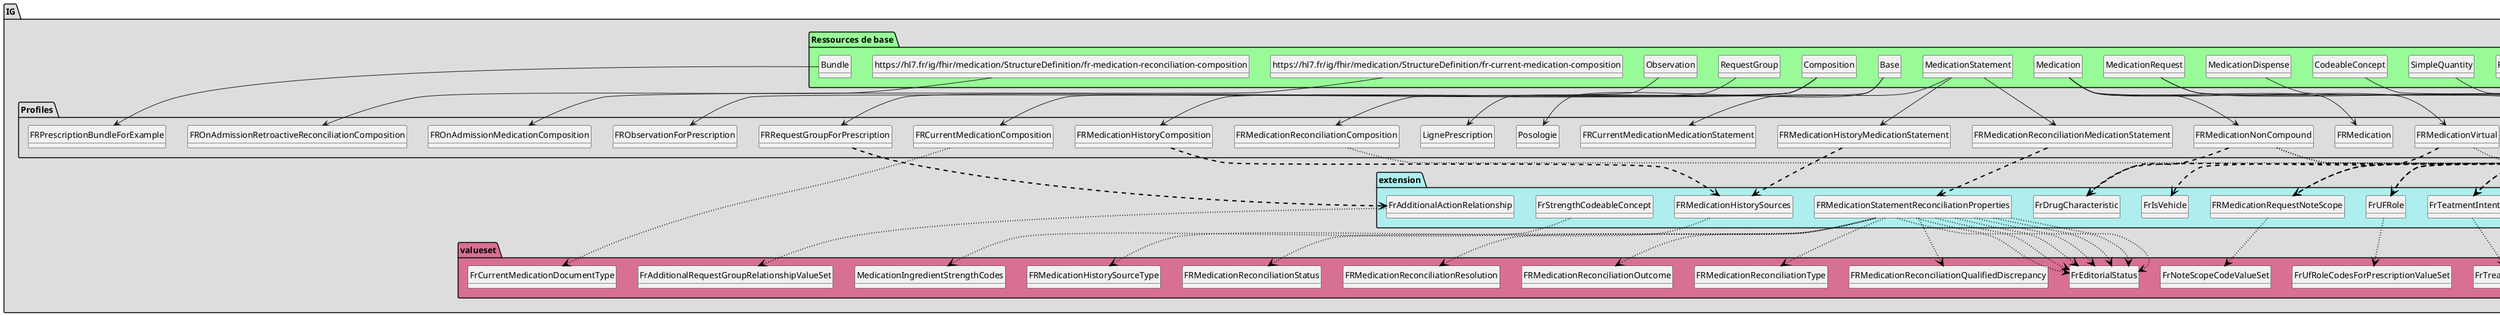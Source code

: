 @startuml
set namespaceSeparator ?
hide circle
hide class fields

package IG #DDDDDD{

     package Profiles #DDDDDD{

        class FrRangeMedication{

             Range.low => [None..None]
             Range.high => [None..None]
        } 

        class FrRatioMedication{

             Ratio.numerator => [None..None]
             Ratio.denominator => [None..None]
        } 

        class FrSimpleQuantityMedication{

             Quantity => [None..None]
             Quantity.system => [1..None]
             Quantity.code => [1..None]
        } 

        class FRCurrentMedicationComposition{

             Composition.implicitRules => [None..0]
             Composition.language => [None..None]
             Composition.type => [None..None]
             Composition.subject => [1..None]
             Composition.subject.type => [1..None]
             Composition.encounter => [None..None]
             Composition.date => [None..None]
             Composition.author => [None..1]
             Composition.title => [None..None]
             Composition.attester.party => [None..None]
             Composition.section => [1..1]
             Composition.section.title => [None..None]
             Composition.section.author => [None..0]
             Composition.section.focus => [None..0]
             Composition.section.mode => [1..None]
             Composition.section.orderedBy => [None..None]
             Composition.section.entry => [None..None]
             Composition.section.section => [None..0]
        } 

        class FRCurrentMedicationMedicationStatement{

             MedicationStatement.implicitRules => [None..0]
             MedicationStatement.language => [None..None]
             MedicationStatement.status => [None..None]
             MedicationStatement.medication[x] => [None..None]
             MedicationStatement.medication[x].reference => [1..None]
             MedicationStatement.medication[x].type => [None..None]
             MedicationStatement.medication[x].identifier => [None..0]
             MedicationStatement.subject => [None..None]
             MedicationStatement.subject.type => [None..None]
             MedicationStatement.dosage => [None..None]
             MedicationStatement.dosage.doseAndRate => [None..None]
             MedicationStatement.dosage.doseAndRate.dose[x] => [None..None]
             MedicationStatement.dosage.doseAndRate.rate[x] => [None..None]
             MedicationStatement.dosage.maxDosePerPeriod => [None..None]
             MedicationStatement.dosage.maxDosePerAdministration => [None..None]
             MedicationStatement.dosage.maxDosePerLifetime => [None..None]
        } 

        class FRInpatientMedicationDispense{

             MedicationDispense.medication[x] => [None..None]
             MedicationDispense.subject => [None..None]
             MedicationDispense.performer.actor => [None..None]
             MedicationDispense.authorizingPrescription => [None..None]
             MedicationDispense.receiver => [None..None]
        } 

        class FRInpatientMedicationRequest{

             MedicationRequest.extension => [None..None]
             MedicationRequest.extension:treatmentIntent => <&plus>[0..1]
             MedicationRequest.extension:treatmentIntent.value[x].coding => <&plus>[None..None]
             MedicationRequest.medication[x] => [None..None]
             MedicationRequest.medication[x]:medicationReference => [0..1]
             MedicationRequest.medication[x]:medicationReference.extension:toDispense => <&plus>[0..1]
             MedicationRequest.medication[x]:medicationCodeableConcept => [0..1]
             MedicationRequest.medication[x]:medicationCodeableConcept.extension:toDispense => <&plus>[0..1]
             MedicationRequest.subject => [None..None]
             MedicationRequest.encounter => [None..None]
             MedicationRequest.supportingInformation.extension:UFRole => <&plus>[0..1]
             MedicationRequest.requester => [1..None]
             MedicationRequest.note.extension:noteScope => <&plus>[0..1]
             MedicationRequest.dosageInstruction => [1..None]
             MedicationRequest.dosageInstruction.timing.repeat.extension:AdditionalWhenValues => <&plus>[0..1]
             MedicationRequest.dosageInstruction.route => [None..None]
             MedicationRequest.dosageInstruction.method => [None..None]
             MedicationRequest.dosageInstruction.doseAndRate.extension:BasisOfDoseComponent => <&plus>[0..1]
             MedicationRequest.dosageInstruction.doseAndRate.dose[x] => [None..None]
             MedicationRequest.dosageInstruction.doseAndRate.dose[x]:doseRange => [0..1]
             MedicationRequest.dosageInstruction.doseAndRate.dose[x]:doseQuantity => [0..1]
             MedicationRequest.dosageInstruction.doseAndRate.rate[x] => [None..None]
             MedicationRequest.dosageInstruction.doseAndRate.rate[x]:rateRatio => [0..1]
             MedicationRequest.dosageInstruction.doseAndRate.rate[x]:rateRange => [0..1]
             MedicationRequest.dosageInstruction.doseAndRate.rate[x]:rateQuantity => [0..1]
             MedicationRequest.dosageInstruction.maxDosePerPeriod.numerator => [None..None]
             MedicationRequest.dosageInstruction.maxDosePerPeriod.denominator => [None..None]
             MedicationRequest.dosageInstruction.maxDosePerAdministration => [None..None]
             MedicationRequest.dosageInstruction.maxDosePerLifetime => [None..None]
             MedicationRequest.dispenseRequest.initialFill => [None..0]
             MedicationRequest.dispenseRequest.dispenseInterval => [None..0]
             MedicationRequest.dispenseRequest.validityPeriod.start => [1..None]
             MedicationRequest.dispenseRequest.validityPeriod.end => [None..None]
             MedicationRequest.dispenseRequest.quantity => [None..0]
             MedicationRequest.dispenseRequest.expectedSupplyDuration.comparator => [None..0]
             MedicationRequest.dispenseRequest.performer => [None..0]
        } 

        class LignePrescription{

             fr-ligne-prescription => [None..None]
             fr-ligne-prescription.traitement => [0..1]
             fr-ligne-prescription.traitement.identifiant => [0..1]
             fr-ligne-prescription.traitement.dosage => [0..*]
             fr-ligne-prescription.traitement.dosage.valeur => [0..1]
             fr-ligne-prescription.traitement.dosage.unite => [0..1]
             fr-ligne-prescription.traitement.forme => [0..1]
             fr-ligne-prescription.dateDebut => [0..1]
             fr-ligne-prescription.dateFin => [0..1]
             fr-ligne-prescription.posologie => [0..*]
        } 

        class FrRedicationCompound{

             Medication.code => [1..None]
             Medication.code.text => [1..None]
             Medication.form => [None..None]
             Medication.ingredient => [1..None]
             Medication.ingredient.extension => [None..None]
             Medication.ingredient.extension:IsVehicle => <&plus>[0..1]
             Medication.ingredient.item[x] => [None..None]
             Medication.ingredient.item[x]:itemReference => [0..1]
             Medication.batch => [None..0]
        } 

        class FRMedicationHistoryComposition{

             Composition.implicitRules => [None..0]
             Composition.language => [None..None]
             Composition.type => [None..None]
             Composition.type.coding => [1..1]
             Composition.subject => [1..None]
             Composition.subject.type => [None..None]
             Composition.date => [None..None]
             Composition.author => [None..None]
             Composition.title => [None..None]
             Composition.attester => [1..1]
             Composition.attester.party => [1..None]
             Composition.attester.party.reference => [1..None]
             Composition.attester.party.identifier => [None..0]
             Composition.section => [1..1]
             Composition.section.extension => [None..None]
             Composition.section.extension:compositionSourcing => <&plus>[0..*]
             Composition.section.title => [None..None]
             Composition.section.code.coding => [None..None]
             Composition.section.author => [None..0]
             Composition.section.focus => [None..0]
             Composition.section.mode => [1..None]
             Composition.section.orderedBy => [None..None]
             Composition.section.entry => [None..None]
             Composition.section.section => [None..0]
        } 

        class FRMedicationHistoryMedicationStatement{

             MedicationStatement.meta.tag => [None..0]
             MedicationStatement.implicitRules => [None..0]
             MedicationStatement.language => [None..None]
             MedicationStatement.extension => [None..None]
             MedicationStatement.extension:statementSourcing => <&plus>[0..1]
             MedicationStatement.status => [None..None]
             MedicationStatement.medication[x] => [None..None]
             MedicationStatement.medication[x].reference => [1..None]
             MedicationStatement.medication[x].type => [None..None]
             MedicationStatement.medication[x].identifier => [None..0]
             MedicationStatement.subject => [None..None]
             MedicationStatement.subject.type => [None..None]
             MedicationStatement.informationSource => [None..0]
             MedicationStatement.dosage => [None..None]
             MedicationStatement.dosage.doseAndRate.dose[x] => [None..None]
             MedicationStatement.dosage.doseAndRate.rate[x] => [None..None]
             MedicationStatement.dosage.maxDosePerPeriod => [None..None]
             MedicationStatement.dosage.maxDosePerAdministration => [None..None]
             MedicationStatement.dosage.maxDosePerLifetime => [None..None]
        } 

        class FRMedicationNonCompound{

             Medication.extension => [None..None]
             Medication.extension:drugCharacteristic => <&plus>[0..*]
             Medication.code => [1..None]
             Medication.code.coding => [1..None]
             Medication.code.coding:nonCompoundCode => [1..1]
             Medication.code.text => [None..None]
             Medication.form => [None..None]
             Medication.amount => [None..None]
             Medication.ingredient => [None..None]
             Medication.ingredient.item[x] => [None..None]
             Medication.ingredient.strength => [None..None]
             Medication.batch => [None..None]
        } 

        class FRMedicationReconciliationComposition{

             Composition.implicitRules => [None..0]
             Composition.language => [None..None]
             Composition.status => [None..None]
             Composition.type => [None..None]
             Composition.subject => [1..None]
             Composition.subject.type => [None..None]
             Composition.author => [None..None]
             Composition.author.type => [None..None]
             Composition.attester.party => [1..None]
             Composition.attester.party.reference => [1..None]
             Composition.attester.party.type => [None..None]
             Composition.attester.party.identifier => [None..0]
             Composition.section => [3..3]
             Composition.section:MedicationHistory => [1..1]
             Composition.section:MedicationHistory.title => [1..None]
             Composition.section:MedicationHistory.code => [None..None]
             Composition.section:MedicationHistory.author => [None..0]
             Composition.section:MedicationHistory.focus => [None..0]
             Composition.section:MedicationHistory.mode => [1..None]
             Composition.section:MedicationHistory.orderedBy => [None..None]
             Composition.section:MedicationHistory.entry => [1..1]
             Composition.section:MedicationHistory.section => [None..0]
             Composition.section:CurrentMedication => [1..1]
             Composition.section:CurrentMedication.title => [1..None]
             Composition.section:CurrentMedication.author => [None..0]
             Composition.section:CurrentMedication.focus => [None..0]
             Composition.section:CurrentMedication.mode => [1..None]
             Composition.section:CurrentMedication.orderedBy => [None..None]
             Composition.section:CurrentMedication.entry => [1..1]
             Composition.section:CurrentMedication.section => [None..0]
             Composition.section:Reconciliation => [1..1]
             Composition.section:Reconciliation.title => [1..None]
             Composition.section:Reconciliation.author => [None..0]
             Composition.section:Reconciliation.author.reference => [1..None]
             Composition.section:Reconciliation.author.type => [None..None]
             Composition.section:Reconciliation.author.identifier => [None..0]
             Composition.section:Reconciliation.focus => [None..0]
             Composition.section:Reconciliation.mode => [1..None]
             Composition.section:Reconciliation.entry => [None..None]
             Composition.section:Reconciliation.section => [None..0]
        } 

        class FRMedicationReconciliationMedicationStatement{

             MedicationStatement.meta.tag => [None..0]
             MedicationStatement.implicitRules => [None..0]
             MedicationStatement.extension => [None..None]
             MedicationStatement.extension:reconciliation => <&plus>[0..1]
             MedicationStatement.status => [None..None]
             MedicationStatement.medication[x] => [None..None]
             MedicationStatement.subject => [None..None]
             MedicationStatement.subject.reference => [1..None]
             MedicationStatement.subject.type => [None..None]
             MedicationStatement.subject.identifier => [None..0]
             MedicationStatement.informationSource => [None..0]
             MedicationStatement.derivedFrom => [1..2]
             MedicationStatement.derivedFrom:fromMedicationHistory => [0..1]
             MedicationStatement.derivedFrom:fromMedicationHistory.reference => [1..None]
             MedicationStatement.derivedFrom:fromMedicationHistory.identifier => [None..0]
             MedicationStatement.derivedFrom:fromCurrentMedication => [0..1]
             MedicationStatement.derivedFrom:fromCurrentMedication.reference => [1..None]
             MedicationStatement.derivedFrom:fromCurrentMedication.identifier => [None..0]
             MedicationStatement.note => [None..None]
             MedicationStatement.dosage.doseAndRate.dose[x] => [None..None]
             MedicationStatement.dosage.doseAndRate.rate[x] => [None..None]
             MedicationStatement.dosage.maxDosePerPeriod => [None..None]
             MedicationStatement.dosage.maxDosePerAdministration => [None..None]
             MedicationStatement.dosage.maxDosePerLifetime => [None..None]
        } 

        class FRMedicationVirtual{

             Medication.extension => [None..None]
             Medication.extension:drugCharacteristic => <&plus>[0..*]
             Medication.form => [1..None]
             Medication.ingredient => [1..None]
             Medication.ingredient.strength => [1..None]
        } 

        class FRMedication{

             Medication.implicitRules => [None..0]
             Medication.amount => [None..0]
             Medication.ingredient.item[x] => [None..None]
             Medication.ingredient.strength => [None..None]
             Medication.batch => [None..0]
        } 

        class FRMedicationRequest{

             MedicationRequest.extension => [None..None]
             MedicationRequest.extension:treatmentIntent => <&plus>[0..1]
             MedicationRequest.medication[x] => [None..None]
             MedicationRequest.medication[x]:medicationReference => [0..1]
             MedicationRequest.medication[x]:medicationReference.extension:toDispense => <&plus>[0..1]
             MedicationRequest.medication[x]:medicationCodeableConcept => [0..1]
             MedicationRequest.medication[x]:medicationCodeableConcept.extension:toDispense => <&plus>[0..1]
             MedicationRequest.subject => [None..None]
             MedicationRequest.encounter => [None..None]
             MedicationRequest.supportingInformation.extension:UFRole => <&plus>[0..1]
             MedicationRequest.requester => [1..None]
             MedicationRequest.note.extension:noteScope => <&plus>[0..1]
             MedicationRequest.dosageInstruction => [1..None]
             MedicationRequest.dosageInstruction.timing.repeat.extension:AdditionalWhenValues => <&plus>[0..1]
             MedicationRequest.dosageInstruction.route => [None..None]
             MedicationRequest.dosageInstruction.method => [None..None]
             MedicationRequest.dosageInstruction.doseAndRate.extension:BasisOfDoseComponent => <&plus>[0..1]
             MedicationRequest.dosageInstruction.doseAndRate.dose[x] => [None..None]
             MedicationRequest.dosageInstruction.doseAndRate.dose[x]:doseRange => [0..1]
             MedicationRequest.dosageInstruction.doseAndRate.dose[x]:doseQuantity => [0..1]
             MedicationRequest.dosageInstruction.doseAndRate.rate[x] => [None..None]
             MedicationRequest.dosageInstruction.doseAndRate.rate[x]:rateRatio => [0..1]
             MedicationRequest.dosageInstruction.doseAndRate.rate[x]:rateRange => [0..1]
             MedicationRequest.dosageInstruction.doseAndRate.rate[x]:rateQuantity => [0..1]
             MedicationRequest.dosageInstruction.maxDosePerPeriod.numerator => [None..None]
             MedicationRequest.dosageInstruction.maxDosePerPeriod.denominator => [None..None]
             MedicationRequest.dosageInstruction.maxDosePerAdministration => [None..None]
             MedicationRequest.dosageInstruction.maxDosePerLifetime => [None..None]
        } 

        class FRMPSubstance{

             CodeableConcept.coding => [None..None]
        } 

        class FRObservationForPrescription{

             Observation.subject => [1..None]
        } 

        class FROnAdmissionMedicationComposition{

             Composition => [None..None]
             Composition.type => [None..None]
        } 

        class FROnAdmissionRetroactiveReconciliationComposition{

             Composition => [None..None]
             Composition.type => [None..None]
             Composition.section:CurrentMedication => [None..None]
             Composition.section:CurrentMedication.entry => [None..None]
        } 

        class Posologie{

             fr-posologie => [None..None]
             fr-posologie.doseEtDebit => [0..*]
             fr-posologie.doseEtDebit.dose[x] => [0..1]
             fr-posologie.doseEtDebit.rate[x] => [0..1]
             fr-posologie.sequence => [0..1]
             fr-posologie.evenementFinSequence => [0..1]
             fr-posologie.voieAdministration => [0..1]
             fr-posologie.siteAdministration => [0..1]
             fr-posologie.quantitePrescrite => [0..*]
             fr-posologie.quantitePrescrite.valeur => [0..1]
             fr-posologie.quantitePrescrite.valeurMax => [0..1]
             fr-posologie.quantitePrescrite.unite => [0..1]
             fr-posologie.quantiteMaxParPeriode => [0..*]
             fr-posologie.quantiteMaxParPeriode.valeurQuantite => [0..1]
             fr-posologie.quantiteMaxParPeriode.uniteQuantite => [0..1]
             fr-posologie.quantiteMaxParPeriode.valeurTemps => [0..1]
             fr-posologie.quantiteMaxParPeriode.uniteTemps => [0..1]
             fr-posologie.conditionDePrise => [0..*]
             fr-posologie.instructionPatient => [0..1]
             fr-posologie.frequence => [0..1]
             fr-posologie.frequence.valeur => [0..1]
             fr-posologie.frequence.repetitionPeriode => [0..1]
             fr-posologie.frequence.unitePeriode => [0..1]
             fr-posologie.frequence.jourSemaine => [0..*]
             fr-posologie.frequence.heurePrise => [0..1]
             fr-posologie.frequence.precision => [0..1]
             fr-posologie.dureeAdministration => [0..1]
             fr-posologie.dureeAdministration.duree => [0..1]
             fr-posologie.dureeAdministration.dureeUnite => [0..1]
             fr-posologie.dureeAdministration.dureeMax => [0..1]
             fr-posologie.date[x] => [0..1]
             fr-posologie.datePeriod => [0..1]
             fr-posologie.dateDuration => [0..1]
             fr-posologie.dateRange => [0..1]
             fr-posologie.dateDePrise => [0..*]
             fr-posologie.momentDePrise => [0..*]
             fr-posologie.momentDePrise.code => [0..1]
             fr-posologie.momentDePrise.offset => [0..1]
        } 

        class FRPrescriptionBundleForExample{

             Bundle.implicitRules => [None..0]
             Bundle.language => [None..None]
             Bundle.type => [None..None]
        } 

        class FRRequestGroupForPrescription{

             RequestGroup.groupIdentifier => [1..None]
             RequestGroup.action.relatedAction.extension => [None..None]
             RequestGroup.action.relatedAction.extension:additionalRelationship => <&plus>[0..1]
         }

     }
     package extension #paleturquoise {

     FRInpatientMedicationRequest -[#black,dashed,thickness=2]-> FrTeatmentIntent
     FRInpatientMedicationRequest -[#black,dashed,thickness=2]-> FRMedicationToDispense
     FRInpatientMedicationRequest -[#black,dashed,thickness=2]-> FRMedicationToDispense
     FRInpatientMedicationRequest -[#black,dashed,thickness=2]-> FrUFRole
     FRInpatientMedicationRequest -[#black,dashed,thickness=2]-> FRMedicationRequestNoteScope
     FRInpatientMedicationRequest -[#black,dashed,thickness=2]-> FrAdditionalWhenValues
     FRInpatientMedicationRequest -[#black,dashed,thickness=2]-> FrBasisOfDoseComponent
     FrRedicationCompound -[#black,dashed,thickness=2]-> FrIsVehicle
     FRMedicationHistoryComposition -[#black,dashed,thickness=2]-> FRMedicationHistorySources
     FRMedicationHistoryMedicationStatement -[#black,dashed,thickness=2]-> FRMedicationHistorySources
     FRMedicationNonCompound -[#black,dashed,thickness=2]-> FrDrugCharacteristic
     FRMedicationReconciliationMedicationStatement -[#black,dashed,thickness=2]-> FRMedicationStatementReconciliationProperties
     FRMedicationVirtual -[#black,dashed,thickness=2]-> FrDrugCharacteristic
     FRMedicationRequest -[#black,dashed,thickness=2]-> FrTeatmentIntent
     FRMedicationRequest -[#black,dashed,thickness=2]-> FRMedicationToDispense
     FRMedicationRequest -[#black,dashed,thickness=2]-> FRMedicationToDispense
     FRMedicationRequest -[#black,dashed,thickness=2]-> FrUFRole
     FRMedicationRequest -[#black,dashed,thickness=2]-> FRMedicationRequestNoteScope
     FRMedicationRequest -[#black,dashed,thickness=2]-> FrAdditionalWhenValues
     FRMedicationRequest -[#black,dashed,thickness=2]-> FrBasisOfDoseComponent
     FRRequestGroupForPrescription -[#black,dashed,thickness=2]-> FrAdditionalActionRelationship

        class FrAdditionalActionRelationship{

          Extension.extension => [None..0]
          Extension.url => [None..None]
          Extension.value[x] => [None..None]
        } 
        class FrAdditionalWhenValues{

          Extension.extension => [None..0]
          Extension.url => [None..None]
          Extension.value[x] => [None..None]
        } 
        class FrBasisOfDoseComponent{

          Extension.extension => [None..0]
          Extension.url => [None..None]
          Extension.value[x] => [None..None]
        } 
        class FrDrugCharacteristic{

          Extension.extension:type => [0..1]
          Extension.extension:type.extension => [None..0]
          Extension.extension:type.url => [None..None]
          Extension.extension:type.value[x] => [None..None]
          Extension.extension:value => [0..*]
          Extension.extension:value.extension => [None..0]
          Extension.extension:value.url => [None..None]
          Extension.extension:value.value[x] => [None..None]
          Extension.url => [None..None]
          Extension.value[x] => [None..0]
        } 
        class FrIsVehicle{

          Extension.extension => [None..0]
          Extension.url => [None..None]
          Extension.value[x] => [None..None]
        } 
        class FRMedicationHistorySources{

          Extension.extension => [2..None]
          Extension.extension:number => [1..1]
          Extension.extension:number.extension => [None..0]
          Extension.extension:number.url => [None..None]
          Extension.extension:number.value[x] => [1..None]
          Extension.extension:source => [1..*]
          Extension.extension:source.extension => [1..None]
          Extension.extension:source.extension:type => [1..1]
          Extension.extension:source.extension:type.extension => [None..0]
          Extension.extension:source.extension:type.url => [None..None]
          Extension.extension:source.extension:type.value[x] => [1..None]
          Extension.extension:source.extension:author => [0..1]
          Extension.extension:source.extension:author.extension => [None..0]
          Extension.extension:source.extension:author.url => [None..None]
          Extension.extension:source.extension:author.value[x] => [1..None]
          Extension.extension:source.url => [None..None]
          Extension.extension:source.value[x] => [None..0]
          Extension.url => [None..None]
          Extension.value[x] => [None..0]
        } 
        class FRMedicationToDispense{

          Extension.extension => [None..0]
          Extension.url => [None..None]
          Extension.value[x] => [None..None]
        } 
        class FRMedicationRequestNoteScope{

          Extension.extension => [None..0]
          Extension.url => [None..None]
          Extension.value[x] => [None..None]
        } 
        class FRMedicationStatementReconciliationProperties{

          Extension.extension => [2..None]
          Extension.extension:status => [1..1]
          Extension.extension:status.extension => [1..None]
          Extension.extension:status.extension:value => [1..*]
          Extension.extension:status.extension:value.extension => [1..None]
          Extension.extension:status.extension:value.extension:code => [1..1]
          Extension.extension:status.extension:value.extension:code.extension => [None..0]
          Extension.extension:status.extension:value.extension:code.url => [None..None]
          Extension.extension:status.extension:value.extension:code.value[x] => [1..None]
          Extension.extension:status.extension:value.extension:date => [0..1]
          Extension.extension:status.extension:value.extension:date.extension => [None..0]
          Extension.extension:status.extension:value.extension:date.url => [None..None]
          Extension.extension:status.extension:value.extension:date.value[x] => [1..None]
          Extension.extension:status.extension:value.extension:edStatus => [0..1]
          Extension.extension:status.extension:value.extension:edStatus.extension => [None..0]
          Extension.extension:status.extension:value.extension:edStatus.url => [None..None]
          Extension.extension:status.extension:value.extension:edStatus.value[x] => [1..None]
          Extension.extension:status.extension:value.extension:author => [0..1]
          Extension.extension:status.extension:value.extension:author.extension => [None..0]
          Extension.extension:status.extension:value.extension:author.url => [None..None]
          Extension.extension:status.extension:value.extension:author.value[x] => [1..None]
          Extension.extension:status.extension:value.url => [None..None]
          Extension.extension:status.extension:value.value[x] => [None..0]
          Extension.extension:status.url => [None..None]
          Extension.extension:status.value[x] => [None..0]
          Extension.extension:isDiscrepant => [1..1]
          Extension.extension:isDiscrepant.extension => [1..None]
          Extension.extension:isDiscrepant.extension:value => [1..*]
          Extension.extension:isDiscrepant.extension:value.extension => [1..None]
          Extension.extension:isDiscrepant.extension:value.extension:yesNo => [1..1]
          Extension.extension:isDiscrepant.extension:value.extension:yesNo.extension => [None..0]
          Extension.extension:isDiscrepant.extension:value.extension:yesNo.url => [None..None]
          Extension.extension:isDiscrepant.extension:value.extension:yesNo.value[x] => [1..None]
          Extension.extension:isDiscrepant.extension:value.extension:date => [0..1]
          Extension.extension:isDiscrepant.extension:value.extension:date.extension => [None..0]
          Extension.extension:isDiscrepant.extension:value.extension:date.url => [None..None]
          Extension.extension:isDiscrepant.extension:value.extension:date.value[x] => [1..None]
          Extension.extension:isDiscrepant.extension:value.extension:edStatus => [0..1]
          Extension.extension:isDiscrepant.extension:value.extension:edStatus.extension => [None..0]
          Extension.extension:isDiscrepant.extension:value.extension:edStatus.url => [None..None]
          Extension.extension:isDiscrepant.extension:value.extension:edStatus.value[x] => [1..None]
          Extension.extension:isDiscrepant.extension:value.extension:author => [0..*]
          Extension.extension:isDiscrepant.extension:value.extension:author.extension => [None..0]
          Extension.extension:isDiscrepant.extension:value.extension:author.url => [None..None]
          Extension.extension:isDiscrepant.extension:value.extension:author.value[x] => [1..None]
          Extension.extension:isDiscrepant.extension:value.url => [None..None]
          Extension.extension:isDiscrepant.extension:value.value[x] => [None..0]
          Extension.extension:isDiscrepant.url => [None..None]
          Extension.extension:isDiscrepant.value[x] => [None..0]
          Extension.extension:discrepancy => [0..1]
          Extension.extension:discrepancy.extension => [1..None]
          Extension.extension:discrepancy.extension:value => [1..*]
          Extension.extension:discrepancy.extension:value.extension => [1..None]
          Extension.extension:discrepancy.extension:value.extension:code => [1..1]
          Extension.extension:discrepancy.extension:value.extension:code.extension => [None..0]
          Extension.extension:discrepancy.extension:value.extension:code.url => [None..None]
          Extension.extension:discrepancy.extension:value.extension:code.value[x] => [1..None]
          Extension.extension:discrepancy.extension:value.extension:date => [0..1]
          Extension.extension:discrepancy.extension:value.extension:date.extension => [None..0]
          Extension.extension:discrepancy.extension:value.extension:date.url => [None..None]
          Extension.extension:discrepancy.extension:value.extension:date.value[x] => [1..None]
          Extension.extension:discrepancy.extension:value.extension:edStatus => [0..1]
          Extension.extension:discrepancy.extension:value.extension:edStatus.extension => [None..0]
          Extension.extension:discrepancy.extension:value.extension:edStatus.url => [None..None]
          Extension.extension:discrepancy.extension:value.extension:edStatus.value[x] => [1..None]
          Extension.extension:discrepancy.extension:value.extension:author => [0..*]
          Extension.extension:discrepancy.extension:value.extension:author.extension => [None..0]
          Extension.extension:discrepancy.extension:value.extension:author.url => [None..None]
          Extension.extension:discrepancy.extension:value.extension:author.value[x] => [1..None]
          Extension.extension:discrepancy.extension:value.url => [None..None]
          Extension.extension:discrepancy.extension:value.value[x] => [None..0]
          Extension.extension:discrepancy.url => [None..None]
          Extension.extension:discrepancy.value[x] => [None..0]
          Extension.extension:comment => [0..*]
          Extension.extension:comment.extension => [1..None]
          Extension.extension:comment.extension:value => [1..*]
          Extension.extension:comment.extension:value.extension => [1..None]
          Extension.extension:comment.extension:value.extension:text => [1..1]
          Extension.extension:comment.extension:value.extension:text.extension => [None..0]
          Extension.extension:comment.extension:value.extension:text.url => [None..None]
          Extension.extension:comment.extension:value.extension:text.value[x] => [1..None]
          Extension.extension:comment.extension:value.extension:date => [0..1]
          Extension.extension:comment.extension:value.extension:date.extension => [None..0]
          Extension.extension:comment.extension:value.extension:date.url => [None..None]
          Extension.extension:comment.extension:value.extension:date.value[x] => [1..None]
          Extension.extension:comment.extension:value.extension:edStatus => [0..1]
          Extension.extension:comment.extension:value.extension:edStatus.extension => [None..0]
          Extension.extension:comment.extension:value.extension:edStatus.url => [None..None]
          Extension.extension:comment.extension:value.extension:edStatus.value[x] => [1..None]
          Extension.extension:comment.extension:value.extension:author => [0..*]
          Extension.extension:comment.extension:value.extension:author.extension => [None..0]
          Extension.extension:comment.extension:value.extension:author.url => [None..None]
          Extension.extension:comment.extension:value.extension:author.value[x] => [1..None]
          Extension.extension:comment.extension:value.url => [None..None]
          Extension.extension:comment.extension:value.value[x] => [None..0]
          Extension.extension:comment.url => [None..None]
          Extension.extension:comment.value[x] => [None..0]
          Extension.extension:type => [0..1]
          Extension.extension:type.extension => [1..None]
          Extension.extension:type.extension:value => [1..*]
          Extension.extension:type.extension:value.extension => [1..None]
          Extension.extension:type.extension:value.extension:code => [1..1]
          Extension.extension:type.extension:value.extension:code.extension => [None..0]
          Extension.extension:type.extension:value.extension:code.url => [None..None]
          Extension.extension:type.extension:value.extension:code.value[x] => [1..None]
          Extension.extension:type.extension:value.extension:date => [0..1]
          Extension.extension:type.extension:value.extension:date.extension => [None..0]
          Extension.extension:type.extension:value.extension:date.url => [None..None]
          Extension.extension:type.extension:value.extension:date.value[x] => [1..None]
          Extension.extension:type.extension:value.extension:edStatus => [0..1]
          Extension.extension:type.extension:value.extension:edStatus.extension => [None..0]
          Extension.extension:type.extension:value.extension:edStatus.url => [None..None]
          Extension.extension:type.extension:value.extension:edStatus.value[x] => [1..None]
          Extension.extension:type.extension:value.extension:author => [0..*]
          Extension.extension:type.extension:value.extension:author.extension => [None..0]
          Extension.extension:type.extension:value.extension:author.url => [None..None]
          Extension.extension:type.extension:value.extension:author.value[x] => [1..None]
          Extension.extension:type.extension:value.url => [None..None]
          Extension.extension:type.extension:value.value[x] => [None..0]
          Extension.extension:type.url => [None..None]
          Extension.extension:type.value[x] => [None..0]
          Extension.extension:outcome => [0..1]
          Extension.extension:outcome.extension => [1..None]
          Extension.extension:outcome.extension:value => [1..*]
          Extension.extension:outcome.extension:value.extension => [1..None]
          Extension.extension:outcome.extension:value.extension:code => [1..1]
          Extension.extension:outcome.extension:value.extension:code.extension => [None..0]
          Extension.extension:outcome.extension:value.extension:code.url => [None..None]
          Extension.extension:outcome.extension:value.extension:code.value[x] => [1..None]
          Extension.extension:outcome.extension:value.extension:date => [0..1]
          Extension.extension:outcome.extension:value.extension:date.extension => [None..0]
          Extension.extension:outcome.extension:value.extension:date.url => [None..None]
          Extension.extension:outcome.extension:value.extension:date.value[x] => [1..None]
          Extension.extension:outcome.extension:value.extension:edStatus => [0..1]
          Extension.extension:outcome.extension:value.extension:edStatus.extension => [None..0]
          Extension.extension:outcome.extension:value.extension:edStatus.url => [None..None]
          Extension.extension:outcome.extension:value.extension:edStatus.value[x] => [1..None]
          Extension.extension:outcome.extension:value.extension:author => [0..*]
          Extension.extension:outcome.extension:value.extension:author.extension => [None..0]
          Extension.extension:outcome.extension:value.extension:author.url => [None..None]
          Extension.extension:outcome.extension:value.extension:author.value[x] => [1..None]
          Extension.extension:outcome.extension:value.url => [None..None]
          Extension.extension:outcome.extension:value.value[x] => [None..0]
          Extension.extension:outcome.url => [None..None]
          Extension.extension:outcome.value[x] => [None..0]
          Extension.extension:resolution => [0..1]
          Extension.extension:resolution.extension => [1..None]
          Extension.extension:resolution.extension:value => [1..*]
          Extension.extension:resolution.extension:value.extension => [1..None]
          Extension.extension:resolution.extension:value.extension:code => [1..1]
          Extension.extension:resolution.extension:value.extension:code.extension => [None..0]
          Extension.extension:resolution.extension:value.extension:code.url => [None..None]
          Extension.extension:resolution.extension:value.extension:code.value[x] => [1..None]
          Extension.extension:resolution.extension:value.extension:date => [0..1]
          Extension.extension:resolution.extension:value.extension:date.extension => [None..0]
          Extension.extension:resolution.extension:value.extension:date.url => [None..None]
          Extension.extension:resolution.extension:value.extension:date.value[x] => [1..None]
          Extension.extension:resolution.extension:value.extension:edStatus => [0..1]
          Extension.extension:resolution.extension:value.extension:edStatus.extension => [None..0]
          Extension.extension:resolution.extension:value.extension:edStatus.url => [None..None]
          Extension.extension:resolution.extension:value.extension:edStatus.value[x] => [1..None]
          Extension.extension:resolution.extension:value.extension:author => [0..*]
          Extension.extension:resolution.extension:value.extension:author.extension => [None..0]
          Extension.extension:resolution.extension:value.extension:author.url => [None..None]
          Extension.extension:resolution.extension:value.extension:author.value[x] => [1..None]
          Extension.extension:resolution.extension:value.url => [None..None]
          Extension.extension:resolution.extension:value.value[x] => [None..0]
          Extension.extension:resolution.url => [None..None]
          Extension.extension:resolution.value[x] => [None..0]
          Extension.url => [None..None]
          Extension.value[x] => [None..0]
        } 
        class FrStrengthCodeableConcept{

          Extension.extension => [None..0]
          Extension.url => [None..None]
          Extension.value[x] => [None..None]
        } 
        class FrTeatmentIntent{

          Extension.extension => [None..0]
          Extension.url => [None..None]
          Extension.value[x] => [None..None]
        } 
        class FrUFRole{

          Extension.extension => [None..0]
          Extension.url => [None..None]
          Extension.value[x] => [None..None]
         }
     }
     package valueset #PaleVioletRed{

        class FrAdditionalRequestGroupRelationshipValueSet  

     FrAdditionalActionRelationship -[#black,dotted,thickness=2]-> FrAdditionalRequestGroupRelationshipValueSet

        class FrAdditionalWhenCodes  

     FrAdditionalWhenValues -[#black,dotted,thickness=2]-> FrAdditionalWhenCodes

        class FrCurrentMedicationDocumentType  

     FRCurrentMedicationComposition -[#black,dotted,thickness=2]-> FrCurrentMedicationDocumentType

        class FRMedicationCodes  

     FRInpatientMedicationRequest -[#black,dotted,thickness=2]-> FRMedicationCodes

        class FrRouteOfAdministration  

     FRInpatientMedicationRequest -[#black,dotted,thickness=2]-> FrRouteOfAdministration

        class FrMethodOfAdministration  

     FRInpatientMedicationRequest -[#black,dotted,thickness=2]-> FrMethodOfAdministration

        class FrMpDoseForm  

     FrRedicationCompound -[#black,dotted,thickness=2]-> FrMpDoseForm

        class FRMedicationHistorySourceType  

     FRMedicationHistorySources -[#black,dotted,thickness=2]-> FRMedicationHistorySourceType

        class FRMedicationCodes  

     FRMedicationNonCompound -[#black,dotted,thickness=2]-> FRMedicationCodes

        class FrMpDoseForm  

     FRMedicationNonCompound -[#black,dotted,thickness=2]-> FrMpDoseForm

        class FRMedicationReconciliationDocumentType  

     FRMedicationReconciliationComposition -[#black,dotted,thickness=2]-> FRMedicationReconciliationDocumentType

        class FrMpDoseForm  

     FRMedicationVirtual -[#black,dotted,thickness=2]-> FrMpDoseForm

        class FrNoteScopeCodeValueSet  

     FRMedicationRequestNoteScope -[#black,dotted,thickness=2]-> FrNoteScopeCodeValueSet

        class FRMedicationCodes  

     FRMedicationRequest -[#black,dotted,thickness=2]-> FRMedicationCodes

        class FrRouteOfAdministration  

     FRMedicationRequest -[#black,dotted,thickness=2]-> FrRouteOfAdministration

        class FrMethodOfAdministration  

     FRMedicationRequest -[#black,dotted,thickness=2]-> FrMethodOfAdministration

        class FRMedicationReconciliationStatus  

     FRMedicationStatementReconciliationProperties -[#black,dotted,thickness=2]-> FRMedicationReconciliationStatus

        class FrEditorialStatus  

     FRMedicationStatementReconciliationProperties -[#black,dotted,thickness=2]-> FrEditorialStatus

        class FrEditorialStatus  

     FRMedicationStatementReconciliationProperties -[#black,dotted,thickness=2]-> FrEditorialStatus

        class FRMedicationReconciliationQualifiedDiscrepancy  

     FRMedicationStatementReconciliationProperties -[#black,dotted,thickness=2]-> FRMedicationReconciliationQualifiedDiscrepancy

        class FrEditorialStatus  

     FRMedicationStatementReconciliationProperties -[#black,dotted,thickness=2]-> FrEditorialStatus

        class FrEditorialStatus  

     FRMedicationStatementReconciliationProperties -[#black,dotted,thickness=2]-> FrEditorialStatus

        class FRMedicationReconciliationType  

     FRMedicationStatementReconciliationProperties -[#black,dotted,thickness=2]-> FRMedicationReconciliationType

        class FrEditorialStatus  

     FRMedicationStatementReconciliationProperties -[#black,dotted,thickness=2]-> FrEditorialStatus

        class FRMedicationReconciliationOutcome  

     FRMedicationStatementReconciliationProperties -[#black,dotted,thickness=2]-> FRMedicationReconciliationOutcome

        class FrEditorialStatus  

     FRMedicationStatementReconciliationProperties -[#black,dotted,thickness=2]-> FrEditorialStatus

        class FRMedicationReconciliationResolution  

     FRMedicationStatementReconciliationProperties -[#black,dotted,thickness=2]-> FRMedicationReconciliationResolution

        class FrEditorialStatus  

     FRMedicationStatementReconciliationProperties -[#black,dotted,thickness=2]-> FrEditorialStatus

        class FrSubstanceCode  

     FRMPSubstance -[#black,dotted,thickness=2]-> FrSubstanceCode

        class MedicationIngredientStrengthCodes  

     FrStrengthCodeableConcept -[#black,dotted,thickness=2]-> MedicationIngredientStrengthCodes

        class FrTreatmentIntent  

     FrTeatmentIntent -[#black,dotted,thickness=2]-> FrTreatmentIntent

        class FrUfRoleCodesForPrescriptionValueSet  

     FrUFRole -[#black,dotted,thickness=2]-> FrUfRoleCodesForPrescriptionValueSet
       }

package "Ressources de base" #palegreen {

 class "Range" as  class87ba2ecc8b6915e8bd6f5089918229fd 

    class87ba2ecc8b6915e8bd6f5089918229fd --> FrRangeMedication

 class "Ratio" as  class8334a158298fbcf163f4dcb4a387d150 

    class8334a158298fbcf163f4dcb4a387d150 --> FrRatioMedication

 class "SimpleQuantity" as  class2c391528ab21e799798c2a3a4ed7eed2 

    class2c391528ab21e799798c2a3a4ed7eed2 --> FrSimpleQuantityMedication

 class "Composition" as  class53eff24a355b7ae55f0aa2bef39bb24c 

    class53eff24a355b7ae55f0aa2bef39bb24c --> FRCurrentMedicationComposition

 class "MedicationStatement" as  class8934c1aef5d0ec0c826ed7fe19f4e1a3 

    class8934c1aef5d0ec0c826ed7fe19f4e1a3 --> FRCurrentMedicationMedicationStatement

 class "MedicationDispense" as  classfc53f5b9eccfc9aa8cc26374d1451ab5 

    classfc53f5b9eccfc9aa8cc26374d1451ab5 --> FRInpatientMedicationDispense

 class "MedicationRequest" as  class2071abb7e1482ea8731af3cdcaed7225 

    class2071abb7e1482ea8731af3cdcaed7225 --> FRInpatientMedicationRequest

 class "Base" as  class095a1b43effec73955e31e790438de49 

    class095a1b43effec73955e31e790438de49 --> LignePrescription

 class "Medication" as  class353bd6f65060d17097c3b03141e79cce 

    class353bd6f65060d17097c3b03141e79cce --> FrRedicationCompound

 class "Composition" as  class53eff24a355b7ae55f0aa2bef39bb24c 

    class53eff24a355b7ae55f0aa2bef39bb24c --> FRMedicationHistoryComposition

 class "MedicationStatement" as  class8934c1aef5d0ec0c826ed7fe19f4e1a3 

    class8934c1aef5d0ec0c826ed7fe19f4e1a3 --> FRMedicationHistoryMedicationStatement

 class "Medication" as  class353bd6f65060d17097c3b03141e79cce 

    class353bd6f65060d17097c3b03141e79cce --> FRMedicationNonCompound

 class "Composition" as  class53eff24a355b7ae55f0aa2bef39bb24c 

    class53eff24a355b7ae55f0aa2bef39bb24c --> FRMedicationReconciliationComposition

 class "MedicationStatement" as  class8934c1aef5d0ec0c826ed7fe19f4e1a3 

    class8934c1aef5d0ec0c826ed7fe19f4e1a3 --> FRMedicationReconciliationMedicationStatement

 class "Medication" as  class353bd6f65060d17097c3b03141e79cce 

    class353bd6f65060d17097c3b03141e79cce --> FRMedicationVirtual

 class "Medication" as  class353bd6f65060d17097c3b03141e79cce 

    class353bd6f65060d17097c3b03141e79cce --> FRMedication

 class "MedicationRequest" as  class2071abb7e1482ea8731af3cdcaed7225 

    class2071abb7e1482ea8731af3cdcaed7225 --> FRMedicationRequest

 class "CodeableConcept" as  class3521d6f1ff87d9b962b1c77766470bb9 

    class3521d6f1ff87d9b962b1c77766470bb9 --> FRMPSubstance

 class "Observation" as  classc680d437163cc6bab4f9bdb35c3073d0 

    classc680d437163cc6bab4f9bdb35c3073d0 --> FRObservationForPrescription

 class "https://hl7.fr/ig/fhir/medication/StructureDefinition/fr-current-medication-composition" as  classd8b29eb0f2ff53587bb5a7cd6df00fb9 

    classd8b29eb0f2ff53587bb5a7cd6df00fb9 --> FROnAdmissionMedicationComposition

 class "https://hl7.fr/ig/fhir/medication/StructureDefinition/fr-medication-reconciliation-composition" as  classdb1e04d052ff5397341716396617f4d0 

    classdb1e04d052ff5397341716396617f4d0 --> FROnAdmissionRetroactiveReconciliationComposition

 class "Base" as  class095a1b43effec73955e31e790438de49 

    class095a1b43effec73955e31e790438de49 --> Posologie

 class "Bundle" as  class94c51f19c37f96ed231f5a0ae512b2a8 

    class94c51f19c37f96ed231f5a0ae512b2a8 --> FRPrescriptionBundleForExample

 class "RequestGroup" as  class55f9b414b19c569dcbf60f6417255621 

    class55f9b414b19c569dcbf60f6417255621 --> FRRequestGroupForPrescription
}
@enduml